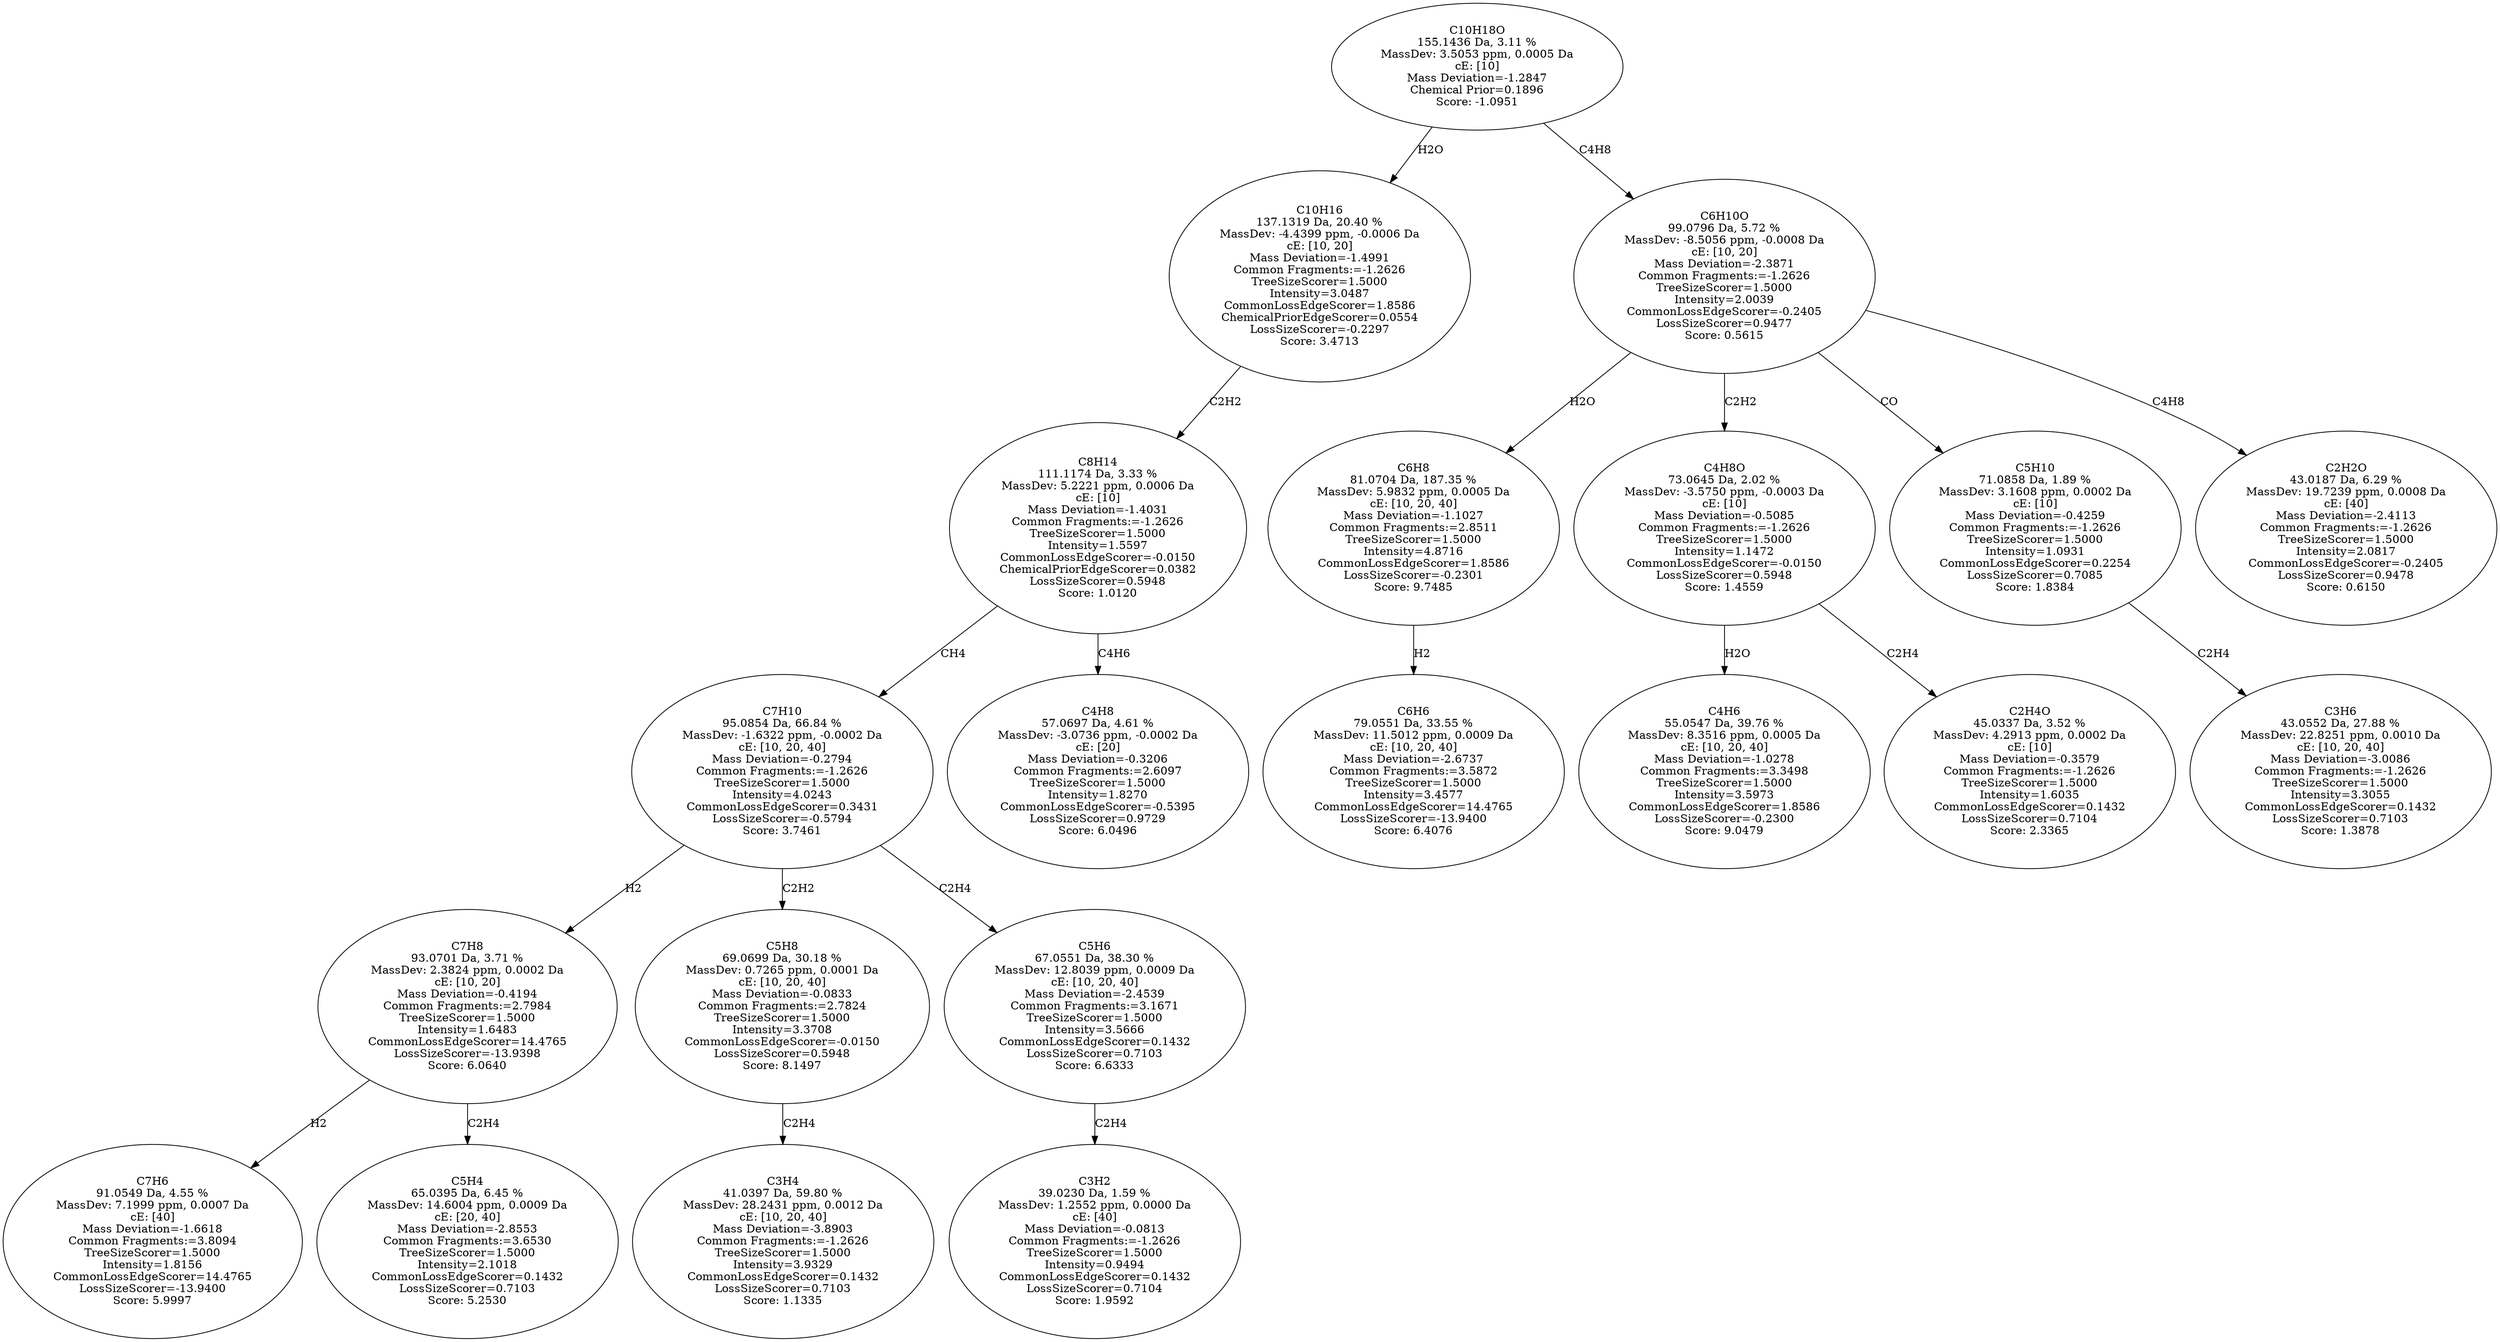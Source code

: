 strict digraph {
v1 [label="C7H6\n91.0549 Da, 4.55 %\nMassDev: 7.1999 ppm, 0.0007 Da\ncE: [40]\nMass Deviation=-1.6618\nCommon Fragments:=3.8094\nTreeSizeScorer=1.5000\nIntensity=1.8156\nCommonLossEdgeScorer=14.4765\nLossSizeScorer=-13.9400\nScore: 5.9997"];
v2 [label="C5H4\n65.0395 Da, 6.45 %\nMassDev: 14.6004 ppm, 0.0009 Da\ncE: [20, 40]\nMass Deviation=-2.8553\nCommon Fragments:=3.6530\nTreeSizeScorer=1.5000\nIntensity=2.1018\nCommonLossEdgeScorer=0.1432\nLossSizeScorer=0.7103\nScore: 5.2530"];
v3 [label="C7H8\n93.0701 Da, 3.71 %\nMassDev: 2.3824 ppm, 0.0002 Da\ncE: [10, 20]\nMass Deviation=-0.4194\nCommon Fragments:=2.7984\nTreeSizeScorer=1.5000\nIntensity=1.6483\nCommonLossEdgeScorer=14.4765\nLossSizeScorer=-13.9398\nScore: 6.0640"];
v4 [label="C3H4\n41.0397 Da, 59.80 %\nMassDev: 28.2431 ppm, 0.0012 Da\ncE: [10, 20, 40]\nMass Deviation=-3.8903\nCommon Fragments:=-1.2626\nTreeSizeScorer=1.5000\nIntensity=3.9329\nCommonLossEdgeScorer=0.1432\nLossSizeScorer=0.7103\nScore: 1.1335"];
v5 [label="C5H8\n69.0699 Da, 30.18 %\nMassDev: 0.7265 ppm, 0.0001 Da\ncE: [10, 20, 40]\nMass Deviation=-0.0833\nCommon Fragments:=2.7824\nTreeSizeScorer=1.5000\nIntensity=3.3708\nCommonLossEdgeScorer=-0.0150\nLossSizeScorer=0.5948\nScore: 8.1497"];
v6 [label="C3H2\n39.0230 Da, 1.59 %\nMassDev: 1.2552 ppm, 0.0000 Da\ncE: [40]\nMass Deviation=-0.0813\nCommon Fragments:=-1.2626\nTreeSizeScorer=1.5000\nIntensity=0.9494\nCommonLossEdgeScorer=0.1432\nLossSizeScorer=0.7104\nScore: 1.9592"];
v7 [label="C5H6\n67.0551 Da, 38.30 %\nMassDev: 12.8039 ppm, 0.0009 Da\ncE: [10, 20, 40]\nMass Deviation=-2.4539\nCommon Fragments:=3.1671\nTreeSizeScorer=1.5000\nIntensity=3.5666\nCommonLossEdgeScorer=0.1432\nLossSizeScorer=0.7103\nScore: 6.6333"];
v8 [label="C7H10\n95.0854 Da, 66.84 %\nMassDev: -1.6322 ppm, -0.0002 Da\ncE: [10, 20, 40]\nMass Deviation=-0.2794\nCommon Fragments:=-1.2626\nTreeSizeScorer=1.5000\nIntensity=4.0243\nCommonLossEdgeScorer=0.3431\nLossSizeScorer=-0.5794\nScore: 3.7461"];
v9 [label="C4H8\n57.0697 Da, 4.61 %\nMassDev: -3.0736 ppm, -0.0002 Da\ncE: [20]\nMass Deviation=-0.3206\nCommon Fragments:=2.6097\nTreeSizeScorer=1.5000\nIntensity=1.8270\nCommonLossEdgeScorer=-0.5395\nLossSizeScorer=0.9729\nScore: 6.0496"];
v10 [label="C8H14\n111.1174 Da, 3.33 %\nMassDev: 5.2221 ppm, 0.0006 Da\ncE: [10]\nMass Deviation=-1.4031\nCommon Fragments:=-1.2626\nTreeSizeScorer=1.5000\nIntensity=1.5597\nCommonLossEdgeScorer=-0.0150\nChemicalPriorEdgeScorer=0.0382\nLossSizeScorer=0.5948\nScore: 1.0120"];
v11 [label="C10H16\n137.1319 Da, 20.40 %\nMassDev: -4.4399 ppm, -0.0006 Da\ncE: [10, 20]\nMass Deviation=-1.4991\nCommon Fragments:=-1.2626\nTreeSizeScorer=1.5000\nIntensity=3.0487\nCommonLossEdgeScorer=1.8586\nChemicalPriorEdgeScorer=0.0554\nLossSizeScorer=-0.2297\nScore: 3.4713"];
v12 [label="C6H6\n79.0551 Da, 33.55 %\nMassDev: 11.5012 ppm, 0.0009 Da\ncE: [10, 20, 40]\nMass Deviation=-2.6737\nCommon Fragments:=3.5872\nTreeSizeScorer=1.5000\nIntensity=3.4577\nCommonLossEdgeScorer=14.4765\nLossSizeScorer=-13.9400\nScore: 6.4076"];
v13 [label="C6H8\n81.0704 Da, 187.35 %\nMassDev: 5.9832 ppm, 0.0005 Da\ncE: [10, 20, 40]\nMass Deviation=-1.1027\nCommon Fragments:=2.8511\nTreeSizeScorer=1.5000\nIntensity=4.8716\nCommonLossEdgeScorer=1.8586\nLossSizeScorer=-0.2301\nScore: 9.7485"];
v14 [label="C4H6\n55.0547 Da, 39.76 %\nMassDev: 8.3516 ppm, 0.0005 Da\ncE: [10, 20, 40]\nMass Deviation=-1.0278\nCommon Fragments:=3.3498\nTreeSizeScorer=1.5000\nIntensity=3.5973\nCommonLossEdgeScorer=1.8586\nLossSizeScorer=-0.2300\nScore: 9.0479"];
v15 [label="C2H4O\n45.0337 Da, 3.52 %\nMassDev: 4.2913 ppm, 0.0002 Da\ncE: [10]\nMass Deviation=-0.3579\nCommon Fragments:=-1.2626\nTreeSizeScorer=1.5000\nIntensity=1.6035\nCommonLossEdgeScorer=0.1432\nLossSizeScorer=0.7104\nScore: 2.3365"];
v16 [label="C4H8O\n73.0645 Da, 2.02 %\nMassDev: -3.5750 ppm, -0.0003 Da\ncE: [10]\nMass Deviation=-0.5085\nCommon Fragments:=-1.2626\nTreeSizeScorer=1.5000\nIntensity=1.1472\nCommonLossEdgeScorer=-0.0150\nLossSizeScorer=0.5948\nScore: 1.4559"];
v17 [label="C3H6\n43.0552 Da, 27.88 %\nMassDev: 22.8251 ppm, 0.0010 Da\ncE: [10, 20, 40]\nMass Deviation=-3.0086\nCommon Fragments:=-1.2626\nTreeSizeScorer=1.5000\nIntensity=3.3055\nCommonLossEdgeScorer=0.1432\nLossSizeScorer=0.7103\nScore: 1.3878"];
v18 [label="C5H10\n71.0858 Da, 1.89 %\nMassDev: 3.1608 ppm, 0.0002 Da\ncE: [10]\nMass Deviation=-0.4259\nCommon Fragments:=-1.2626\nTreeSizeScorer=1.5000\nIntensity=1.0931\nCommonLossEdgeScorer=0.2254\nLossSizeScorer=0.7085\nScore: 1.8384"];
v19 [label="C2H2O\n43.0187 Da, 6.29 %\nMassDev: 19.7239 ppm, 0.0008 Da\ncE: [40]\nMass Deviation=-2.4113\nCommon Fragments:=-1.2626\nTreeSizeScorer=1.5000\nIntensity=2.0817\nCommonLossEdgeScorer=-0.2405\nLossSizeScorer=0.9478\nScore: 0.6150"];
v20 [label="C6H10O\n99.0796 Da, 5.72 %\nMassDev: -8.5056 ppm, -0.0008 Da\ncE: [10, 20]\nMass Deviation=-2.3871\nCommon Fragments:=-1.2626\nTreeSizeScorer=1.5000\nIntensity=2.0039\nCommonLossEdgeScorer=-0.2405\nLossSizeScorer=0.9477\nScore: 0.5615"];
v21 [label="C10H18O\n155.1436 Da, 3.11 %\nMassDev: 3.5053 ppm, 0.0005 Da\ncE: [10]\nMass Deviation=-1.2847\nChemical Prior=0.1896\nScore: -1.0951"];
v3 -> v1 [label="H2"];
v3 -> v2 [label="C2H4"];
v8 -> v3 [label="H2"];
v5 -> v4 [label="C2H4"];
v8 -> v5 [label="C2H2"];
v7 -> v6 [label="C2H4"];
v8 -> v7 [label="C2H4"];
v10 -> v8 [label="CH4"];
v10 -> v9 [label="C4H6"];
v11 -> v10 [label="C2H2"];
v21 -> v11 [label="H2O"];
v13 -> v12 [label="H2"];
v20 -> v13 [label="H2O"];
v16 -> v14 [label="H2O"];
v16 -> v15 [label="C2H4"];
v20 -> v16 [label="C2H2"];
v18 -> v17 [label="C2H4"];
v20 -> v18 [label="CO"];
v20 -> v19 [label="C4H8"];
v21 -> v20 [label="C4H8"];
}